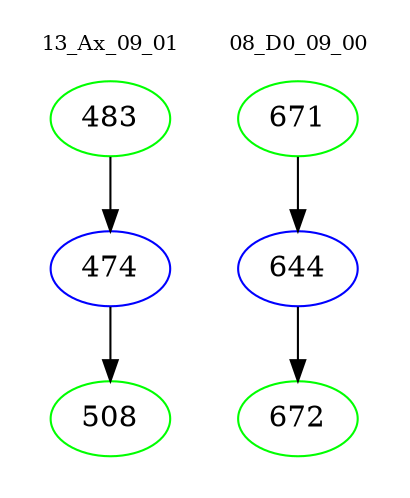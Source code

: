 digraph{
subgraph cluster_0 {
color = white
label = "13_Ax_09_01";
fontsize=10;
T0_483 [label="483", color="green"]
T0_483 -> T0_474 [color="black"]
T0_474 [label="474", color="blue"]
T0_474 -> T0_508 [color="black"]
T0_508 [label="508", color="green"]
}
subgraph cluster_1 {
color = white
label = "08_D0_09_00";
fontsize=10;
T1_671 [label="671", color="green"]
T1_671 -> T1_644 [color="black"]
T1_644 [label="644", color="blue"]
T1_644 -> T1_672 [color="black"]
T1_672 [label="672", color="green"]
}
}
